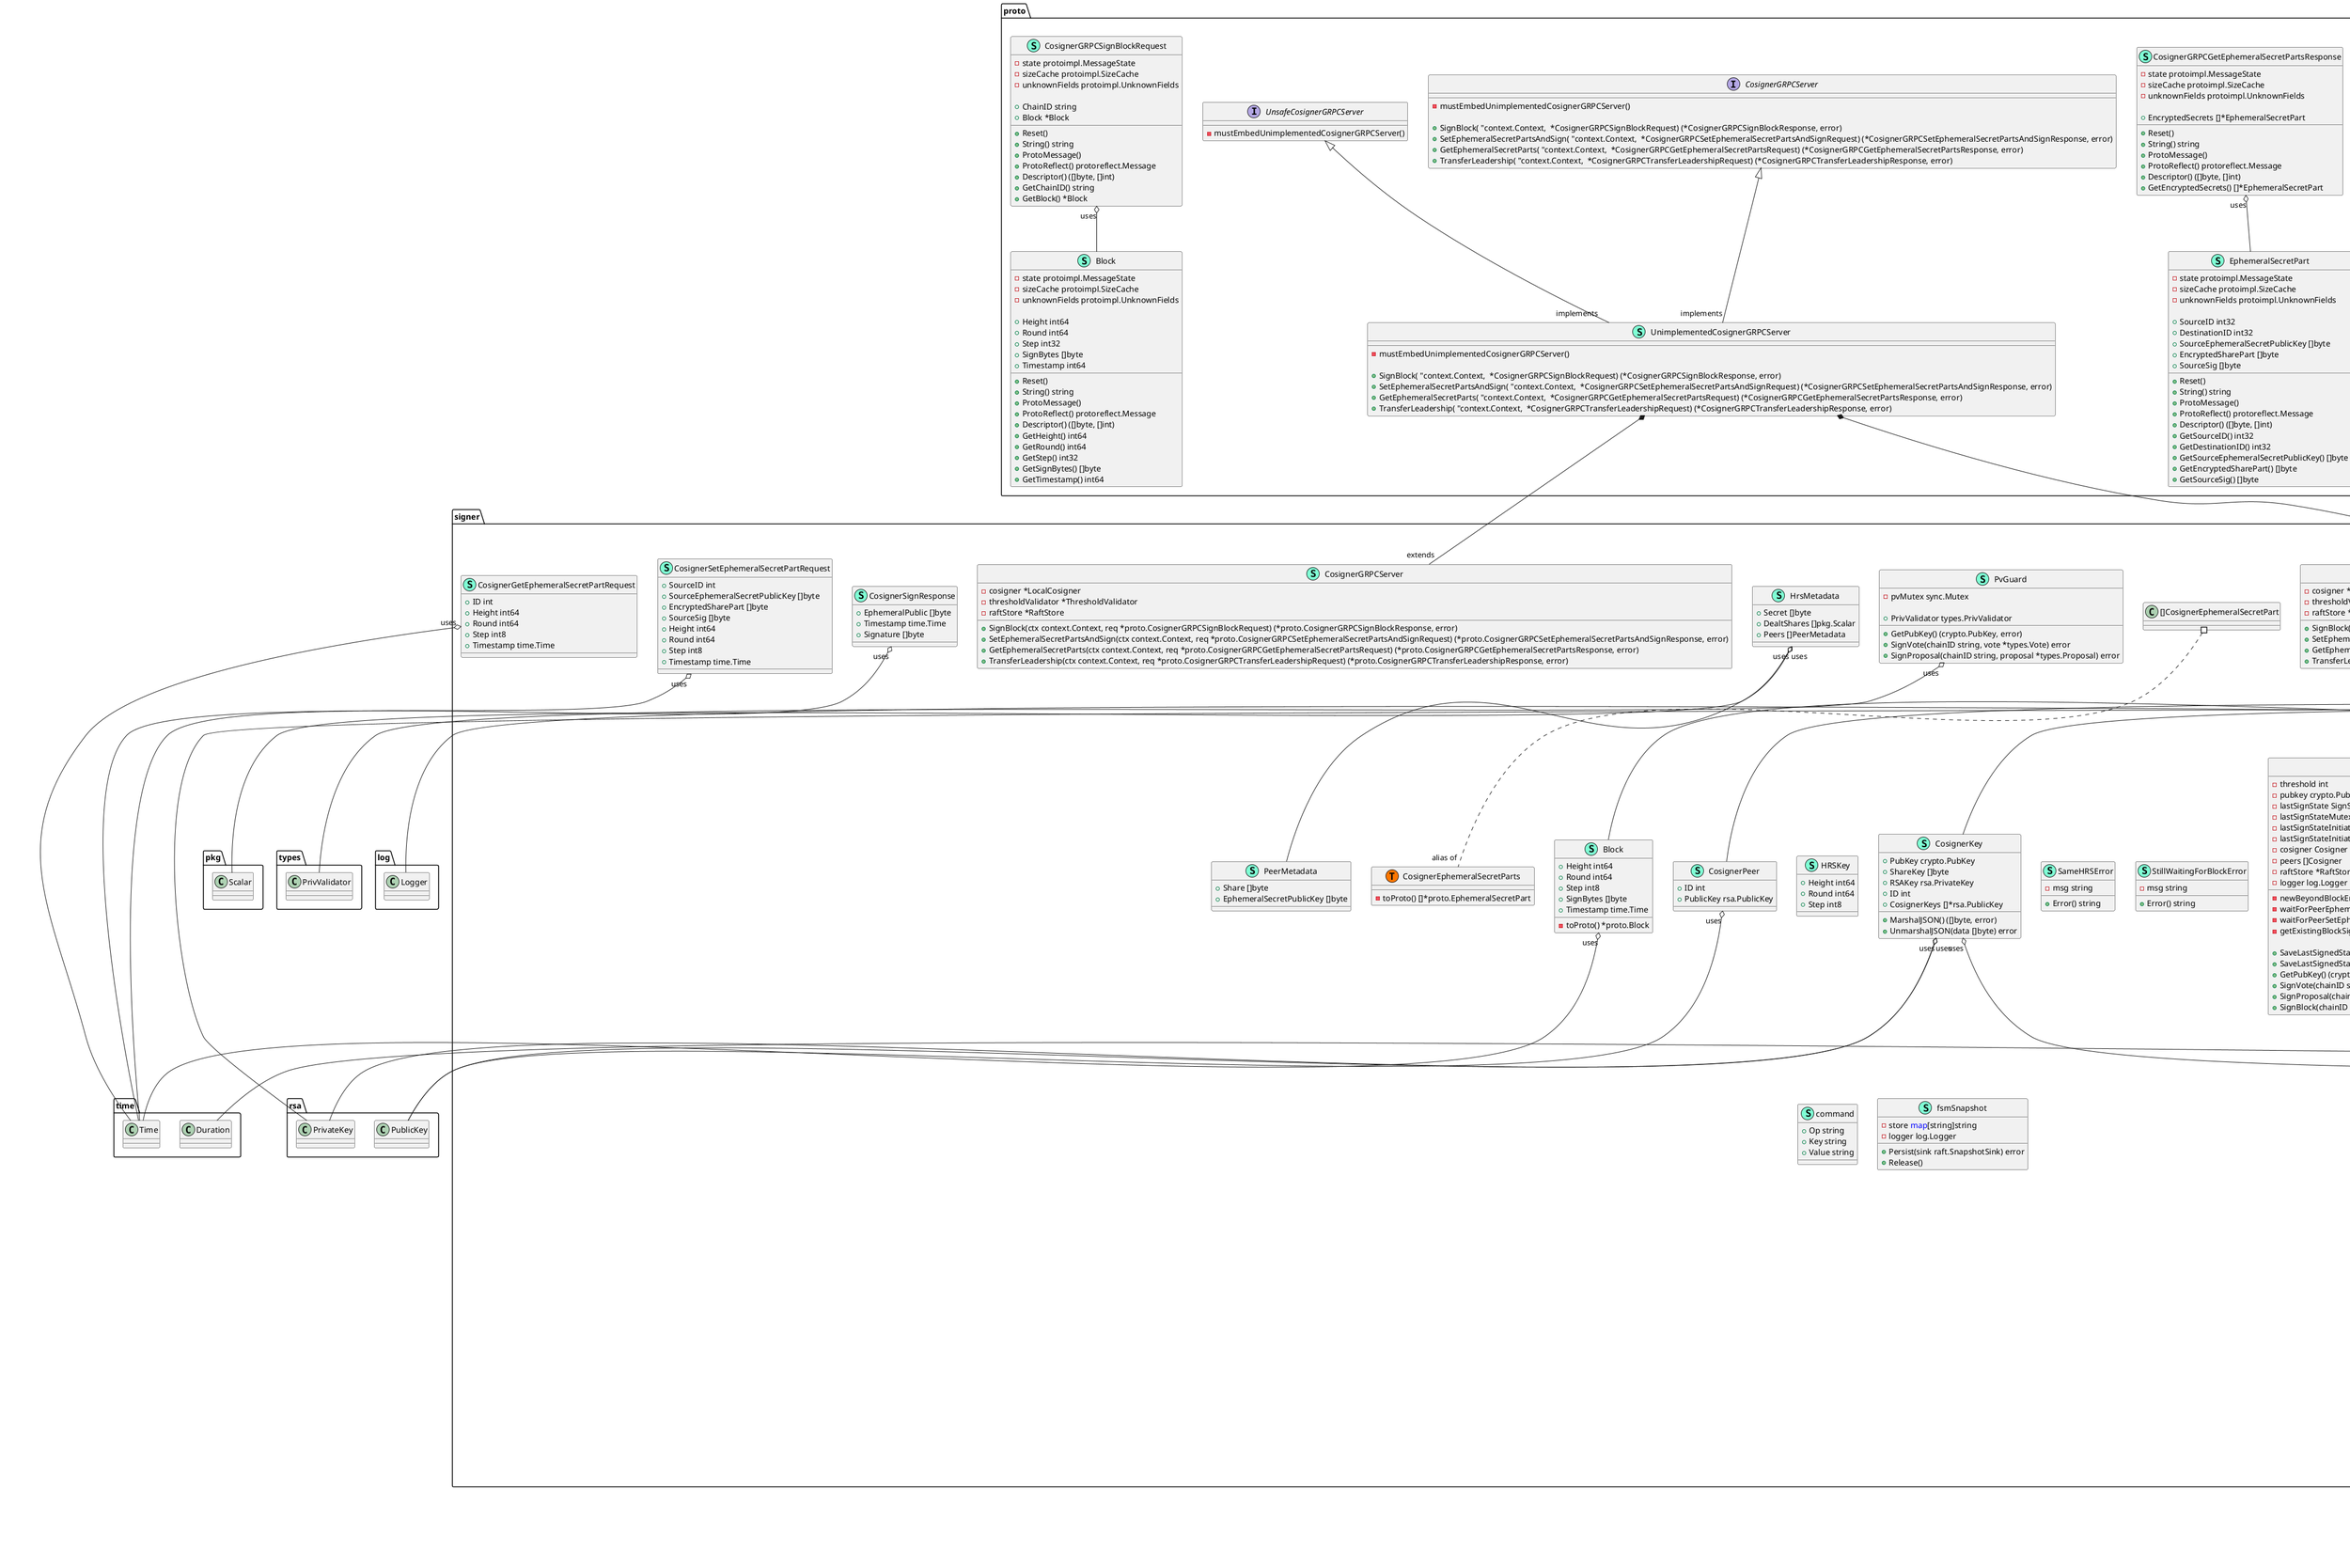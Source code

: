 @startuml
legend
<u><b>Legend</b></u>
Render Aggregations: true
Render Fields: true
Render Methods: true
Pritave Aggregations: false
end legend
namespace cmd {
    class AddressCmdOutput << (S,Aquamarine) >> {
        + HexAddress string
        + ValConsAddress string

    }
    class ChainNode << (S,Aquamarine) >> {
        + PrivValAddr string

    }
    class Config << (S,Aquamarine) >> {
        + HomeDir string
        + PrivValKeyFile string
        + ChainID string
        + CosignerConfig *CosignerConfig
        + ChainNodes []ChainNode

        + Nodes() []signer.NodeConfig
        + MustMarshalYaml() []byte
        + CosignerPeers() []signer.CosignerConfig

    }
    class CosignerConfig << (S,Aquamarine) >> {
        + Threshold int
        + Shares int
        + P2PListen string
        + Peers []CosignerPeer
        + Timeout string

    }
    class CosignerPeer << (S,Aquamarine) >> {
        + ShareID int
        + P2PAddr string

    }
    class Info << (S,Aquamarine) >> {
        + Version string
        + GitCommit string
        + GoVersion string
        + CosmosSdkVersion string
        + TendermintVersion string

    }
}


"cmd.Config""uses" o-- "cmd.ChainNode"
"cmd.Config""uses" o-- "cmd.CosignerConfig"
"cmd.CosignerConfig""uses" o-- "cmd.CosignerPeer"

namespace proto {
    class Block << (S,Aquamarine) >> {
        - state protoimpl.MessageState
        - sizeCache protoimpl.SizeCache
        - unknownFields protoimpl.UnknownFields

        + Height int64
        + Round int64
        + Step int32
        + SignBytes []byte
        + Timestamp int64

        + Reset() 
        + String() string
        + ProtoMessage() 
        + ProtoReflect() protoreflect.Message
        + Descriptor() ([]byte, []int)
        + GetHeight() int64
        + GetRound() int64
        + GetStep() int32
        + GetSignBytes() []byte
        + GetTimestamp() int64

    }
    interface CosignerGRPCClient  {
        + SignBlock(ctx "context.Context, in *CosignerGRPCSignBlockRequest, opts ...grpc.CallOption) (*CosignerGRPCSignBlockResponse, error)
        + SetEphemeralSecretPartsAndSign(ctx "context.Context, in *CosignerGRPCSetEphemeralSecretPartsAndSignRequest, opts ...grpc.CallOption) (*CosignerGRPCSetEphemeralSecretPartsAndSignResponse, error)
        + GetEphemeralSecretParts(ctx "context.Context, in *CosignerGRPCGetEphemeralSecretPartsRequest, opts ...grpc.CallOption) (*CosignerGRPCGetEphemeralSecretPartsResponse, error)
        + TransferLeadership(ctx "context.Context, in *CosignerGRPCTransferLeadershipRequest, opts ...grpc.CallOption) (*CosignerGRPCTransferLeadershipResponse, error)

    }
    class CosignerGRPCGetEphemeralSecretPartsRequest << (S,Aquamarine) >> {
        - state protoimpl.MessageState
        - sizeCache protoimpl.SizeCache
        - unknownFields protoimpl.UnknownFields

        + Hrst *HRST

        + Reset() 
        + String() string
        + ProtoMessage() 
        + ProtoReflect() protoreflect.Message
        + Descriptor() ([]byte, []int)
        + GetHrst() *HRST

    }
    class CosignerGRPCGetEphemeralSecretPartsResponse << (S,Aquamarine) >> {
        - state protoimpl.MessageState
        - sizeCache protoimpl.SizeCache
        - unknownFields protoimpl.UnknownFields

        + EncryptedSecrets []*EphemeralSecretPart

        + Reset() 
        + String() string
        + ProtoMessage() 
        + ProtoReflect() protoreflect.Message
        + Descriptor() ([]byte, []int)
        + GetEncryptedSecrets() []*EphemeralSecretPart

    }
    interface CosignerGRPCServer  {
        - mustEmbedUnimplementedCosignerGRPCServer() 

        + SignBlock( "context.Context,  *CosignerGRPCSignBlockRequest) (*CosignerGRPCSignBlockResponse, error)
        + SetEphemeralSecretPartsAndSign( "context.Context,  *CosignerGRPCSetEphemeralSecretPartsAndSignRequest) (*CosignerGRPCSetEphemeralSecretPartsAndSignResponse, error)
        + GetEphemeralSecretParts( "context.Context,  *CosignerGRPCGetEphemeralSecretPartsRequest) (*CosignerGRPCGetEphemeralSecretPartsResponse, error)
        + TransferLeadership( "context.Context,  *CosignerGRPCTransferLeadershipRequest) (*CosignerGRPCTransferLeadershipResponse, error)

    }
    class CosignerGRPCSetEphemeralSecretPartsAndSignRequest << (S,Aquamarine) >> {
        - state protoimpl.MessageState
        - sizeCache protoimpl.SizeCache
        - unknownFields protoimpl.UnknownFields

        + EncryptedSecrets []*EphemeralSecretPart
        + Hrst *HRST
        + SignBytes []byte

        + Reset() 
        + String() string
        + ProtoMessage() 
        + ProtoReflect() protoreflect.Message
        + Descriptor() ([]byte, []int)
        + GetEncryptedSecrets() []*EphemeralSecretPart
        + GetHrst() *HRST
        + GetSignBytes() []byte

    }
    class CosignerGRPCSetEphemeralSecretPartsAndSignResponse << (S,Aquamarine) >> {
        - state protoimpl.MessageState
        - sizeCache protoimpl.SizeCache
        - unknownFields protoimpl.UnknownFields

        + EphemeralPublic []byte
        + Timestamp int64
        + Signature []byte

        + Reset() 
        + String() string
        + ProtoMessage() 
        + ProtoReflect() protoreflect.Message
        + Descriptor() ([]byte, []int)
        + GetEphemeralPublic() []byte
        + GetTimestamp() int64
        + GetSignature() []byte

    }
    class CosignerGRPCSignBlockRequest << (S,Aquamarine) >> {
        - state protoimpl.MessageState
        - sizeCache protoimpl.SizeCache
        - unknownFields protoimpl.UnknownFields

        + ChainID string
        + Block *Block

        + Reset() 
        + String() string
        + ProtoMessage() 
        + ProtoReflect() protoreflect.Message
        + Descriptor() ([]byte, []int)
        + GetChainID() string
        + GetBlock() *Block

    }
    class CosignerGRPCSignBlockResponse << (S,Aquamarine) >> {
        - state protoimpl.MessageState
        - sizeCache protoimpl.SizeCache
        - unknownFields protoimpl.UnknownFields

        + Signature []byte

        + Reset() 
        + String() string
        + ProtoMessage() 
        + ProtoReflect() protoreflect.Message
        + Descriptor() ([]byte, []int)
        + GetSignature() []byte

    }
    class CosignerGRPCTransferLeadershipRequest << (S,Aquamarine) >> {
        - state protoimpl.MessageState
        - sizeCache protoimpl.SizeCache
        - unknownFields protoimpl.UnknownFields

        + LeaderID string

        + Reset() 
        + String() string
        + ProtoMessage() 
        + ProtoReflect() protoreflect.Message
        + Descriptor() ([]byte, []int)
        + GetLeaderID() string

    }
    class CosignerGRPCTransferLeadershipResponse << (S,Aquamarine) >> {
        - state protoimpl.MessageState
        - sizeCache protoimpl.SizeCache
        - unknownFields protoimpl.UnknownFields

        + LeaderID string
        + LeaderAddress string

        + Reset() 
        + String() string
        + ProtoMessage() 
        + ProtoReflect() protoreflect.Message
        + Descriptor() ([]byte, []int)
        + GetLeaderID() string
        + GetLeaderAddress() string

    }
    class EphemeralSecretPart << (S,Aquamarine) >> {
        - state protoimpl.MessageState
        - sizeCache protoimpl.SizeCache
        - unknownFields protoimpl.UnknownFields

        + SourceID int32
        + DestinationID int32
        + SourceEphemeralSecretPublicKey []byte
        + EncryptedSharePart []byte
        + SourceSig []byte

        + Reset() 
        + String() string
        + ProtoMessage() 
        + ProtoReflect() protoreflect.Message
        + Descriptor() ([]byte, []int)
        + GetSourceID() int32
        + GetDestinationID() int32
        + GetSourceEphemeralSecretPublicKey() []byte
        + GetEncryptedSharePart() []byte
        + GetSourceSig() []byte

    }
    class HRST << (S,Aquamarine) >> {
        - state protoimpl.MessageState
        - sizeCache protoimpl.SizeCache
        - unknownFields protoimpl.UnknownFields

        + Height int64
        + Round int64
        + Step int32
        + Timestamp int64

        + Reset() 
        + String() string
        + ProtoMessage() 
        + ProtoReflect() protoreflect.Message
        + Descriptor() ([]byte, []int)
        + GetHeight() int64
        + GetRound() int64
        + GetStep() int32
        + GetTimestamp() int64

    }
    class UnimplementedCosignerGRPCServer << (S,Aquamarine) >> {
        - mustEmbedUnimplementedCosignerGRPCServer() 

        + SignBlock( "context.Context,  *CosignerGRPCSignBlockRequest) (*CosignerGRPCSignBlockResponse, error)
        + SetEphemeralSecretPartsAndSign( "context.Context,  *CosignerGRPCSetEphemeralSecretPartsAndSignRequest) (*CosignerGRPCSetEphemeralSecretPartsAndSignResponse, error)
        + GetEphemeralSecretParts( "context.Context,  *CosignerGRPCGetEphemeralSecretPartsRequest) (*CosignerGRPCGetEphemeralSecretPartsResponse, error)
        + TransferLeadership( "context.Context,  *CosignerGRPCTransferLeadershipRequest) (*CosignerGRPCTransferLeadershipResponse, error)

    }
    interface UnsafeCosignerGRPCServer  {
        - mustEmbedUnimplementedCosignerGRPCServer() 

    }
    class cosignerGRPCClient << (S,Aquamarine) >> {
        - cc grpc.ClientConnInterface

        + SignBlock(ctx "context.Context, in *CosignerGRPCSignBlockRequest, opts ...grpc.CallOption) (*CosignerGRPCSignBlockResponse, error)
        + SetEphemeralSecretPartsAndSign(ctx "context.Context, in *CosignerGRPCSetEphemeralSecretPartsAndSignRequest, opts ...grpc.CallOption) (*CosignerGRPCSetEphemeralSecretPartsAndSignResponse, error)
        + GetEphemeralSecretParts(ctx "context.Context, in *CosignerGRPCGetEphemeralSecretPartsRequest, opts ...grpc.CallOption) (*CosignerGRPCGetEphemeralSecretPartsResponse, error)
        + TransferLeadership(ctx "context.Context, in *CosignerGRPCTransferLeadershipRequest, opts ...grpc.CallOption) (*CosignerGRPCTransferLeadershipResponse, error)

    }
}

"proto.CosignerGRPCServer" <|-- "implements""proto.UnimplementedCosignerGRPCServer"
"proto.UnsafeCosignerGRPCServer" <|-- "implements""proto.UnimplementedCosignerGRPCServer"
"proto.CosignerGRPCClient" <|-- "implements""proto.cosignerGRPCClient"

"proto.CosignerGRPCGetEphemeralSecretPartsRequest""uses" o-- "proto.HRST"
"proto.CosignerGRPCGetEphemeralSecretPartsResponse""uses" o-- "proto.EphemeralSecretPart"
"proto.CosignerGRPCSetEphemeralSecretPartsAndSignRequest""uses" o-- "proto.EphemeralSecretPart"
"proto.CosignerGRPCSetEphemeralSecretPartsAndSignRequest""uses" o-- "proto.HRST"
"proto.CosignerGRPCSignBlockRequest""uses" o-- "proto.Block"

namespace signer {
    class BeyondBlockError << (S,Aquamarine) >> {
        - msg string

        + Error() string

    }
    class Block << (S,Aquamarine) >> {
        + Height int64
        + Round int64
        + Step int8
        + SignBytes []byte
        + Timestamp time.Time

        - toProto() *proto.Block

    }
    class Config << (S,Aquamarine) >> {
        + Mode string
        + PrivValKeyFile string
        + PrivValStateDir string
        + ChainID string
        + CosignerThreshold int
        + ListenAddress string
        + Nodes []NodeConfig
        + Cosigners []CosignerConfig

        + KeyFileExists() error

    }
    class ConflictingDataError << (S,Aquamarine) >> {
        - msg string

        + Error() string

    }
    interface Cosigner  {
        + GetID() int
        + GetAddress() string
        + GetEphemeralSecretParts(hrst HRSTKey) (*CosignerEphemeralSecretPartsResponse, error)
        + SetEphemeralSecretPartsAndSign(req CosignerSetEphemeralSecretPartsAndSignRequest) (*CosignerSignResponse, error)

    }
    class CosignerConfig << (S,Aquamarine) >> {
        + ID int
        + Address string

    }
    class CosignerEphemeralSecretPart << (S,Aquamarine) >> {
        + SourceID int
        + DestinationID int
        + SourceEphemeralSecretPublicKey []byte
        + EncryptedSharePart []byte
        + SourceSig []byte

        - toProto() *proto.EphemeralSecretPart

    }
    class CosignerEphemeralSecretParts << (S,Aquamarine) >> {
        - toProto() []*proto.EphemeralSecretPart

    }
    class CosignerEphemeralSecretPartsResponse << (S,Aquamarine) >> {
        + EncryptedSecrets []CosignerEphemeralSecretPart

    }
    class CosignerGRPCServer << (S,Aquamarine) >> {
        - cosigner *LocalCosigner
        - thresholdValidator *ThresholdValidator
        - raftStore *RaftStore

        + SignBlock(ctx context.Context, req *proto.CosignerGRPCSignBlockRequest) (*proto.CosignerGRPCSignBlockResponse, error)
        + SetEphemeralSecretPartsAndSign(ctx context.Context, req *proto.CosignerGRPCSetEphemeralSecretPartsAndSignRequest) (*proto.CosignerGRPCSetEphemeralSecretPartsAndSignResponse, error)
        + GetEphemeralSecretParts(ctx context.Context, req *proto.CosignerGRPCGetEphemeralSecretPartsRequest) (*proto.CosignerGRPCGetEphemeralSecretPartsResponse, error)
        + TransferLeadership(ctx context.Context, req *proto.CosignerGRPCTransferLeadershipRequest) (*proto.CosignerGRPCTransferLeadershipResponse, error)

    }
    class CosignerGetEphemeralSecretPartRequest << (S,Aquamarine) >> {
        + ID int
        + Height int64
        + Round int64
        + Step int8
        + Timestamp time.Time

    }
    class CosignerKey << (S,Aquamarine) >> {
        + PubKey crypto.PubKey
        + ShareKey []byte
        + RSAKey rsa.PrivateKey
        + ID int
        + CosignerKeys []*rsa.PublicKey

        + MarshalJSON() ([]byte, error)
        + UnmarshalJSON(data []byte) error

    }
    class CosignerPeer << (S,Aquamarine) >> {
        + ID int
        + PublicKey rsa.PublicKey

    }
    class CosignerSetEphemeralSecretPartRequest << (S,Aquamarine) >> {
        + SourceID int
        + SourceEphemeralSecretPublicKey []byte
        + EncryptedSharePart []byte
        + SourceSig []byte
        + Height int64
        + Round int64
        + Step int8
        + Timestamp time.Time

    }
    class CosignerSetEphemeralSecretPartsAndSignRequest << (S,Aquamarine) >> {
        + EncryptedSecrets []CosignerEphemeralSecretPart
        + HRST HRSTKey
        + SignBytes []byte

    }
    class CosignerSignBlockRequest << (S,Aquamarine) >> {
        + ChainID string
        + Block *Block

    }
    class CosignerSignBlockResponse << (S,Aquamarine) >> {
        + Signature []byte

    }
    class CosignerSignRequest << (S,Aquamarine) >> {
        + SignBytes []byte

    }
    class CosignerSignResponse << (S,Aquamarine) >> {
        + EphemeralPublic []byte
        + Timestamp time.Time
        + Signature []byte

    }
    class GRPCServer << (S,Aquamarine) >> {
        - cosigner *LocalCosigner
        - thresholdValidator *ThresholdValidator
        - raftStore *RaftStore

        + SignBlock(ctx context.Context, req *proto.CosignerGRPCSignBlockRequest) (*proto.CosignerGRPCSignBlockResponse, error)
        + SetEphemeralSecretPartsAndSign(ctx context.Context, req *proto.CosignerGRPCSetEphemeralSecretPartsAndSignRequest) (*proto.CosignerGRPCSetEphemeralSecretPartsAndSignResponse, error)
        + GetEphemeralSecretParts(ctx context.Context, req *proto.CosignerGRPCGetEphemeralSecretPartsRequest) (*proto.CosignerGRPCGetEphemeralSecretPartsResponse, error)
        + TransferLeadership(ctx context.Context, req *proto.CosignerGRPCTransferLeadershipRequest) (*proto.CosignerGRPCTransferLeadershipResponse, error)

    }
    class HRSKey << (S,Aquamarine) >> {
        + Height int64
        + Round int64
        + Step int8

    }
    class HRSTKey << (S,Aquamarine) >> {
        + Height int64
        + Round int64
        + Step int8
        + Timestamp int64

        - toProto() *proto.HRST

        + Less(other HRSTKey) bool

    }
    class HrsMetadata << (S,Aquamarine) >> {
        + Secret []byte
        + DealtShares []pkg.Scalar
        + Peers []PeerMetadata

    }
    class LocalCosigner << (S,Aquamarine) >> {
        - pubKeyBytes []byte
        - key CosignerKey
        - rsaKey rsa.PrivateKey
        - total uint8
        - threshold uint8
        - lastSignState *SignState
        - lastSignStateMutex sync.Mutex
        - hrsMeta <font color=blue>map</font>[HRSTKey]HrsMetadata
        - peers <font color=blue>map</font>[int]CosignerPeer
        - address string

        - sign(req CosignerSignRequest) (CosignerSignResponse, error)
        - dealShares(req CosignerGetEphemeralSecretPartRequest) (HrsMetadata, error)
        - getEphemeralSecretPart(req CosignerGetEphemeralSecretPartRequest) (CosignerEphemeralSecretPart, error)
        - setEphemeralSecretPart(req CosignerSetEphemeralSecretPartRequest) error

        + SaveLastSignedState(signState SignStateConsensus) error
        + GetID() int
        + GetAddress() string
        + GetEphemeralSecretParts(hrst HRSTKey) (*CosignerEphemeralSecretPartsResponse, error)
        + SetEphemeralSecretPartsAndSign(req CosignerSetEphemeralSecretPartsAndSignRequest) (*CosignerSignResponse, error)

    }
    class LocalCosignerConfig << (S,Aquamarine) >> {
        - signature UnimplementedThresholdEd25519Signature

        + CosignerKey CosignerKey
        + SignState *SignState
        + RsaKey rsa.PrivateKey
        + Peers []CosignerPeer
        + Address string
        + RaftAddress string
        + Total uint8
        + Threshold uint8

    }
    class LocalSoftsignThresholdEd25519Signature << (S,Aquamarine) >> {
    }
    class NodeConfig << (S,Aquamarine) >> {
        + Address string

    }
    class PeerMetadata << (S,Aquamarine) >> {
        + Share []byte
        + EphemeralSecretPublicKey []byte

    }
    class PvGuard << (S,Aquamarine) >> {
        - pvMutex sync.Mutex

        + PrivValidator types.PrivValidator

        + GetPubKey() (crypto.PubKey, error)
        + SignVote(chainID string, vote *types.Vote) error
        + SignProposal(chainID string, proposal *types.Proposal) error

    }
    class RaftStore << (S,Aquamarine) >> {
        - mu sync.Mutex
        - m <font color=blue>map</font>[string]string
        - raft *raft.Raft
        - logger log.Logger
        - cosigner *LocalCosigner
        - thresholdValidator *ThresholdValidator

        + NodeID string
        + RaftDir string
        + RaftBind string
        + RaftTimeout time.Duration
        + Peers []Cosigner

        - getLeaderGRPCClient() (proto.CosignerGRPCClient, *grpc.ClientConn, error)
        - init() error

        + LeaderSignBlock(req CosignerSignBlockRequest) (*CosignerSignBlockResponse, error)
        + SetThresholdValidator(thresholdValidator *ThresholdValidator) 
        + OnStart() error
        + Open() (*raft-grpc-transport.Manager, error)
        + Get(key string) (string, error)
        + Emit(key string, value <font color=blue>interface</font>{}) error
        + Set(key string, value string) error
        + Delete(key string) error
        + Join(nodeID string, addr string) error
        + GetLeader() raft.ServerAddress

    }
    class ReconnRemoteSigner << (S,Aquamarine) >> {
        - address string
        - chainID string
        - privKey ed25519.PrivKey
        - privVal types.PrivValidator
        - dialer net.Dialer

        - loop() 
        - handleRequest(req privval.Message) privval.Message
        - handleSignVoteRequest(vote *types.Vote) privval.Message
        - handleSignProposalRequest(proposal *types.Proposal) privval.Message
        - handlePubKeyRequest() privval.Message
        - handlePingRequest() privval.Message

        + OnStart() error

    }
    class RemoteCosigner << (S,Aquamarine) >> {
        - id int
        - address string

        - getGRPCClient() (proto.CosignerGRPCClient, *grpc.ClientConn, error)

        + GetID() int
        + GetAddress() string
        + GetEphemeralSecretParts(req HRSTKey) (*CosignerEphemeralSecretPartsResponse, error)
        + SetEphemeralSecretPartsAndSign(req CosignerSetEphemeralSecretPartsAndSignRequest) (*CosignerSignResponse, error)

    }
    class SameHRSError << (S,Aquamarine) >> {
        - msg string

        + Error() string

    }
    class SignState << (S,Aquamarine) >> {
        - cache <font color=blue>map</font>[HRSKey]SignStateConsensus
        - filePath string

        + Height int64
        + Round int64
        + Step int8
        + EphemeralPublic []byte
        + Signature []byte
        + SignBytes bytes.HexBytes

        - save() 

        + GetFromCache(hrs HRSKey, lock *sync.Mutex) (HRSKey, *SignStateConsensus)
        + Save(ssc SignStateConsensus, lock *sync.Mutex) error
        + CheckHRS(hrst HRSTKey) (bool, error)
        + GetErrorIfLessOrEqual(height int64, round int64, step int8, lock *sync.Mutex) error
        + OnlyDifferByTimestamp(signBytes []byte) error

    }
    class SignStateConsensus << (S,Aquamarine) >> {
        + Height int64
        + Round int64
        + Step int8
        + Signature []byte
        + SignBytes bytes.HexBytes

        + OnlyDifferByTimestamp(signBytes []byte) error

    }
    class StillWaitingForBlockError << (S,Aquamarine) >> {
        - msg string

        + Error() string

    }
    interface ThresholdEd25519Signature  {
        - dealShares(req CosignerGetEphemeralSecretPartRequest) (HrsMetadata, error)
        - getEphemeralSecretPart(req CosignerGetEphemeralSecretPartRequest) (CosignerEphemeralSecretPart, error)
        - setEphemeralSecretPart(req CosignerSetEphemeralSecretPartRequest) error
        - sign(req CosignerSignRequest) (CosignerSignResponse, error)

    }
    class ThresholdValidator << (S,Aquamarine) >> {
        - threshold int
        - pubkey crypto.PubKey
        - lastSignState SignState
        - lastSignStateMutex sync.Mutex
        - lastSignStateInitiated SignState
        - lastSignStateInitiatedMutex sync.Mutex
        - cosigner Cosigner
        - peers []Cosigner
        - raftStore *RaftStore
        - logger log.Logger

        - newBeyondBlockError(hrs HRSKey) *BeyondBlockError
        - waitForPeerEphemeralShares(peer Cosigner, hrst HRSTKey, wg *sync.WaitGroup, encryptedEphemeralSharesThresholdMap *<font color=blue>map</font>[Cosigner][]{packageName}CosignerEphemeralSecretPart, thresholdPeersMutex *sync.Mutex) 
        - waitForPeerSetEphemeralSharesAndSign(ourID int, peer Cosigner, hrst HRSTKey, encryptedEphemeralSharesThresholdMap *<font color=blue>map</font>[Cosigner][]{packageName}CosignerEphemeralSecretPart, signBytes []byte, shareSignatures *[][]byte, shareSignaturesMutex *sync.Mutex, ephemeralPublic *[]byte, wg *sync.WaitGroup) 
        - getExistingBlockSignature(block *Block) ([]byte, time.Time, error)

        + SaveLastSignedState(signState SignStateConsensus) error
        + SaveLastSignedStateInitiated(signState SignStateConsensus) error
        + GetPubKey() (crypto.PubKey, error)
        + SignVote(chainID string, vote *types.Vote) error
        + SignProposal(chainID string, proposal *types.Proposal) error
        + SignBlock(chainID string, block *Block) ([]byte, time.Time, error)

    }
    class ThresholdValidatorOpt << (S,Aquamarine) >> {
        + Pubkey crypto.PubKey
        + Threshold int
        + SignState SignState
        + Cosigner Cosigner
        + Peers []Cosigner
        + RaftStore *RaftStore
        + Logger log.Logger

    }
    class UnimplementedThresholdEd25519Signature << (S,Aquamarine) >> {
        - dealShares(req CosignerGetEphemeralSecretPartRequest) (HrsMetadata, error)
        - setEphemeralSecretPart(req CosignerSetEphemeralSecretPartRequest) error
        - getEphemeralSecretPart(req CosignerGetEphemeralSecretPartRequest) (CosignerEphemeralSecretPart, error)
        - sign(req CosignerSignRequest) (CosignerSignResponse, error)

    }
    class command << (S,Aquamarine) >> {
        + Op string
        + Key string
        + Value string

    }
    class fsm << (S,Aquamarine) >> {
        - getEventHandler(key string) <font color=blue>func</font>(string) 
        - shouldRetain(key string) bool
        - handleLSSEvent(value string) 
        - applySet(key string, value string) <font color=blue>interface</font>{}
        - applyDelete(key string) <font color=blue>interface</font>{}

        + Apply(l *raft.Log) <font color=blue>interface</font>{}
        + Snapshot() (raft.FSMSnapshot, error)
        + Restore(rc io.ReadCloser) error

    }
    class fsmSnapshot << (S,Aquamarine) >> {
        - store <font color=blue>map</font>[string]string
        - logger log.Logger

        + Persist(sink raft.SnapshotSink) error
        + Release() 

    }
    class signer.CosignerEphemeralSecretParts << (T, #FF7700) >>  {
    }
    class signer.fsm << (T, #FF7700) >>  {
    }
}
"proto.UnimplementedCosignerGRPCServer" *-- "extends""signer.CosignerGRPCServer"
"proto.UnimplementedCosignerGRPCServer" *-- "extends""signer.GRPCServer"
"signer.UnimplementedThresholdEd25519Signature" *-- "extends""signer.LocalCosigner"
"signer.UnimplementedThresholdEd25519Signature" *-- "extends""signer.LocalSoftsignThresholdEd25519Signature"
"service.BaseService" *-- "extends""signer.RaftStore"
"service.BaseService" *-- "extends""signer.ReconnRemoteSigner"

"signer.Cosigner" <|-- "implements""signer.LocalCosigner"
"signer.ThresholdEd25519Signature" <|-- "implements""signer.LocalCosigner"
"signer.Cosigner" <|-- "implements""signer.RemoteCosigner"
"signer.ThresholdEd25519Signature" <|-- "implements""signer.UnimplementedThresholdEd25519Signature"

"signer.Block""uses" o-- "time.Time"
"signer.Config""uses" o-- "signer.CosignerConfig"
"signer.Config""uses" o-- "signer.NodeConfig"
"signer.CosignerEphemeralSecretPartsResponse""uses" o-- "signer.CosignerEphemeralSecretPart"
"signer.CosignerGetEphemeralSecretPartRequest""uses" o-- "time.Time"
"signer.CosignerKey""uses" o-- "crypto.PubKey"
"signer.CosignerKey""uses" o-- "rsa.PrivateKey"
"signer.CosignerKey""uses" o-- "rsa.PublicKey"
"signer.CosignerPeer""uses" o-- "rsa.PublicKey"
"signer.CosignerSetEphemeralSecretPartRequest""uses" o-- "time.Time"
"signer.CosignerSetEphemeralSecretPartsAndSignRequest""uses" o-- "signer.CosignerEphemeralSecretPart"
"signer.CosignerSetEphemeralSecretPartsAndSignRequest""uses" o-- "signer.HRSTKey"
"signer.CosignerSignBlockRequest""uses" o-- "signer.Block"
"signer.CosignerSignResponse""uses" o-- "time.Time"
"signer.HrsMetadata""uses" o-- "pkg.Scalar"
"signer.HrsMetadata""uses" o-- "signer.PeerMetadata"
"signer.LocalCosignerConfig""uses" o-- "rsa.PrivateKey"
"signer.LocalCosignerConfig""uses" o-- "signer.CosignerKey"
"signer.LocalCosignerConfig""uses" o-- "signer.CosignerPeer"
"signer.LocalCosignerConfig""uses" o-- "signer.SignState"
"signer.PvGuard""uses" o-- "types.PrivValidator"
"signer.RaftStore""uses" o-- "signer.Cosigner"
"signer.RaftStore""uses" o-- "time.Duration"
"signer.SignState""uses" o-- "bytes.HexBytes"
"signer.SignStateConsensus""uses" o-- "bytes.HexBytes"
"signer.ThresholdValidatorOpt""uses" o-- "crypto.PubKey"
"signer.ThresholdValidatorOpt""uses" o-- "log.Logger"
"signer.ThresholdValidatorOpt""uses" o-- "signer.Cosigner"
"signer.ThresholdValidatorOpt""uses" o-- "signer.RaftStore"
"signer.ThresholdValidatorOpt""uses" o-- "signer.SignState"

"signer.RaftStore" #.. "alias of""signer.fsm"
"signer.[]CosignerEphemeralSecretPart" #.. "alias of""signer.CosignerEphemeralSecretParts"
@enduml
